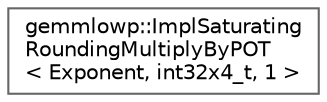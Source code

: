 digraph "Graphical Class Hierarchy"
{
 // LATEX_PDF_SIZE
  bgcolor="transparent";
  edge [fontname=Helvetica,fontsize=10,labelfontname=Helvetica,labelfontsize=10];
  node [fontname=Helvetica,fontsize=10,shape=box,height=0.2,width=0.4];
  rankdir="LR";
  Node0 [id="Node000000",label="gemmlowp::ImplSaturating\lRoundingMultiplyByPOT\l\< Exponent, int32x4_t, 1 \>",height=0.2,width=0.4,color="grey40", fillcolor="white", style="filled",URL="$structgemmlowp_1_1_impl_saturating_rounding_multiply_by_p_o_t_3_01_exponent_00_01int32x4__t_00_011_01_4.html",tooltip=" "];
}

